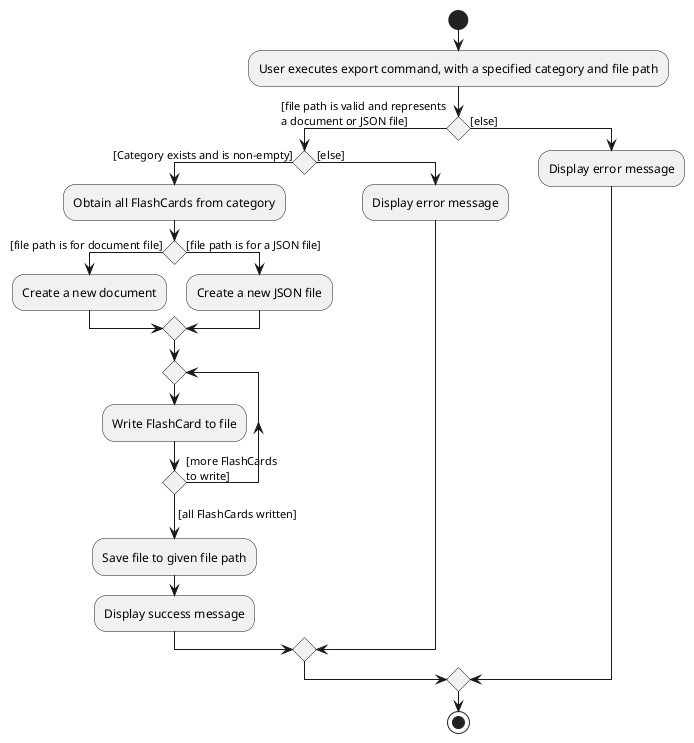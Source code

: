 @startuml
start
:User executes export command, with a specified category and file path;

'Since the beta syntax does not support placing the condition outside the
'diamond we place it as the true branch instead.

if () then ([file path is valid and represents\na document or JSON file])
    if () then ([Category exists and is non-empty])
        :Obtain all FlashCards from category;
        if () then ([file path is for document file])
            :Create a new document;
        else ([file path is for a JSON file])
            :Create a new JSON file;
        endif
        repeat
            :Write FlashCard to file;
        repeat while () is ([more FlashCards\nto write])
        ->[all FlashCards written];
        :Save file to given file path;
        :Display success message;
    else ([else])
        :Display error message;
    endif
else ([else])
    :Display error message;
endif
stop
@enduml
